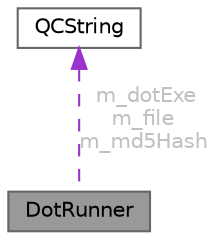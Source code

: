 digraph "DotRunner"
{
 // INTERACTIVE_SVG=YES
 // LATEX_PDF_SIZE
  bgcolor="transparent";
  edge [fontname=Helvetica,fontsize=10,labelfontname=Helvetica,labelfontsize=10];
  node [fontname=Helvetica,fontsize=10,shape=box,height=0.2,width=0.4];
  Node1 [label="DotRunner",height=0.2,width=0.4,color="gray40", fillcolor="grey60", style="filled", fontcolor="black",tooltip="Helper class to run dot from doxygen from multiple threads."];
  Node2 -> Node1 [dir="back",color="darkorchid3",style="dashed",label=" m_dotExe\nm_file\nm_md5Hash",fontcolor="grey" ];
  Node2 [label="QCString",height=0.2,width=0.4,color="gray40", fillcolor="white", style="filled",URL="$d9/d45/class_q_c_string.html",tooltip="This is an alternative implementation of QCString."];
}
